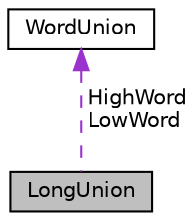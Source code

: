digraph "LongUnion"
{
 // LATEX_PDF_SIZE
  edge [fontname="Helvetica",fontsize="10",labelfontname="Helvetica",labelfontsize="10"];
  node [fontname="Helvetica",fontsize="10",shape=record];
  Node1 [label="LongUnion",height=0.2,width=0.4,color="black", fillcolor="grey75", style="filled", fontcolor="black",tooltip=" "];
  Node2 -> Node1 [dir="back",color="darkorchid3",fontsize="10",style="dashed",label=" HighWord\nLowWord" ];
  Node2 [label="WordUnion",height=0.2,width=0.4,color="black", fillcolor="white", style="filled",URL="$unionWordUnion.html",tooltip=" "];
}
